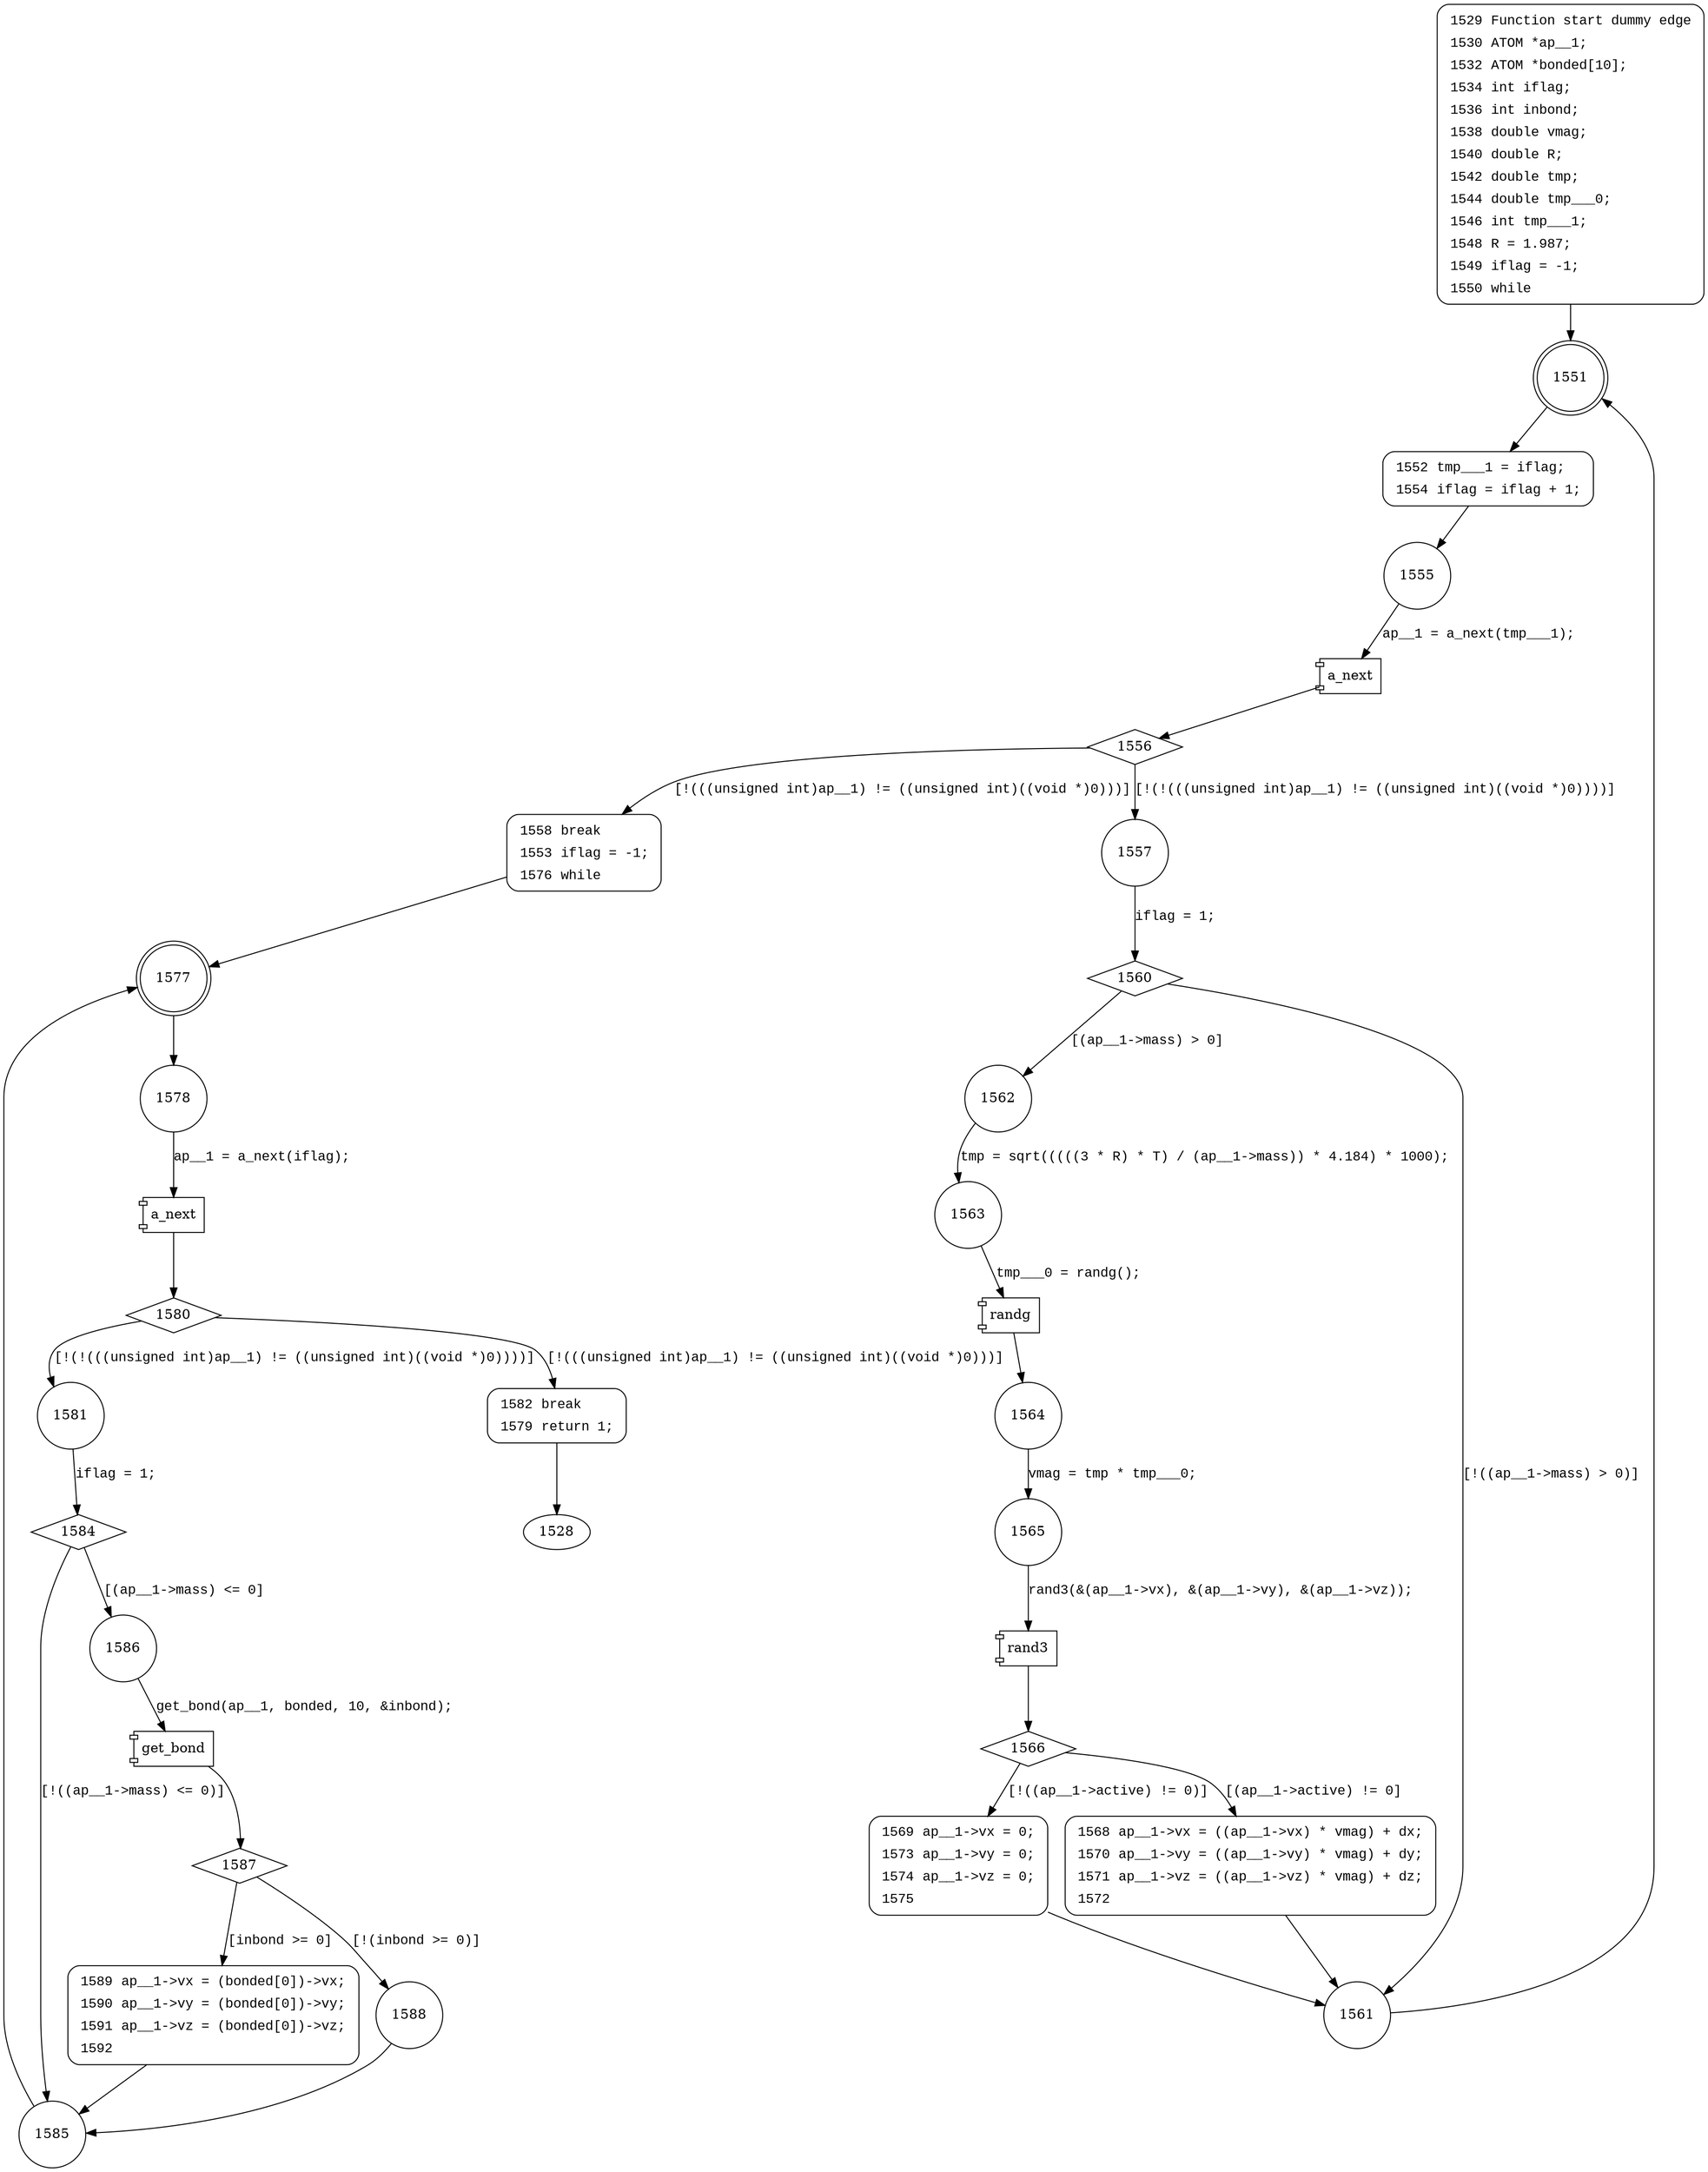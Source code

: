 digraph v_maxwell {
1551 [shape="doublecircle"]
1552 [shape="circle"]
1555 [shape="circle"]
1556 [shape="diamond"]
1557 [shape="circle"]
1558 [shape="circle"]
1577 [shape="doublecircle"]
1578 [shape="circle"]
1580 [shape="diamond"]
1581 [shape="circle"]
1582 [shape="circle"]
1584 [shape="diamond"]
1585 [shape="circle"]
1586 [shape="circle"]
1587 [shape="diamond"]
1588 [shape="circle"]
1589 [shape="circle"]
1560 [shape="diamond"]
1561 [shape="circle"]
1562 [shape="circle"]
1563 [shape="circle"]
1564 [shape="circle"]
1565 [shape="circle"]
1566 [shape="diamond"]
1569 [shape="circle"]
1568 [shape="circle"]
1529 [style="filled,bold" penwidth="1" fillcolor="white" fontname="Courier New" shape="Mrecord" label=<<table border="0" cellborder="0" cellpadding="3" bgcolor="white"><tr><td align="right">1529</td><td align="left">Function start dummy edge</td></tr><tr><td align="right">1530</td><td align="left">ATOM *ap__1;</td></tr><tr><td align="right">1532</td><td align="left">ATOM *bonded[10];</td></tr><tr><td align="right">1534</td><td align="left">int iflag;</td></tr><tr><td align="right">1536</td><td align="left">int inbond;</td></tr><tr><td align="right">1538</td><td align="left">double vmag;</td></tr><tr><td align="right">1540</td><td align="left">double R;</td></tr><tr><td align="right">1542</td><td align="left">double tmp;</td></tr><tr><td align="right">1544</td><td align="left">double tmp___0;</td></tr><tr><td align="right">1546</td><td align="left">int tmp___1;</td></tr><tr><td align="right">1548</td><td align="left">R = 1.987;</td></tr><tr><td align="right">1549</td><td align="left">iflag = -1;</td></tr><tr><td align="right">1550</td><td align="left">while</td></tr></table>>]
1529 -> 1551[label=""]
1552 [style="filled,bold" penwidth="1" fillcolor="white" fontname="Courier New" shape="Mrecord" label=<<table border="0" cellborder="0" cellpadding="3" bgcolor="white"><tr><td align="right">1552</td><td align="left">tmp___1 = iflag;</td></tr><tr><td align="right">1554</td><td align="left">iflag = iflag + 1;</td></tr></table>>]
1552 -> 1555[label=""]
1558 [style="filled,bold" penwidth="1" fillcolor="white" fontname="Courier New" shape="Mrecord" label=<<table border="0" cellborder="0" cellpadding="3" bgcolor="white"><tr><td align="right">1558</td><td align="left">break</td></tr><tr><td align="right">1553</td><td align="left">iflag = -1;</td></tr><tr><td align="right">1576</td><td align="left">while</td></tr></table>>]
1558 -> 1577[label=""]
1582 [style="filled,bold" penwidth="1" fillcolor="white" fontname="Courier New" shape="Mrecord" label=<<table border="0" cellborder="0" cellpadding="3" bgcolor="white"><tr><td align="right">1582</td><td align="left">break</td></tr><tr><td align="right">1579</td><td align="left">return 1;</td></tr></table>>]
1582 -> 1528[label=""]
1589 [style="filled,bold" penwidth="1" fillcolor="white" fontname="Courier New" shape="Mrecord" label=<<table border="0" cellborder="0" cellpadding="3" bgcolor="white"><tr><td align="right">1589</td><td align="left">ap__1-&gt;vx = (bonded[0])-&gt;vx;</td></tr><tr><td align="right">1590</td><td align="left">ap__1-&gt;vy = (bonded[0])-&gt;vy;</td></tr><tr><td align="right">1591</td><td align="left">ap__1-&gt;vz = (bonded[0])-&gt;vz;</td></tr><tr><td align="right">1592</td><td align="left"></td></tr></table>>]
1589 -> 1585[label=""]
1568 [style="filled,bold" penwidth="1" fillcolor="white" fontname="Courier New" shape="Mrecord" label=<<table border="0" cellborder="0" cellpadding="3" bgcolor="white"><tr><td align="right">1568</td><td align="left">ap__1-&gt;vx = ((ap__1-&gt;vx) * vmag) + dx;</td></tr><tr><td align="right">1570</td><td align="left">ap__1-&gt;vy = ((ap__1-&gt;vy) * vmag) + dy;</td></tr><tr><td align="right">1571</td><td align="left">ap__1-&gt;vz = ((ap__1-&gt;vz) * vmag) + dz;</td></tr><tr><td align="right">1572</td><td align="left"></td></tr></table>>]
1568 -> 1561[label=""]
1569 [style="filled,bold" penwidth="1" fillcolor="white" fontname="Courier New" shape="Mrecord" label=<<table border="0" cellborder="0" cellpadding="3" bgcolor="white"><tr><td align="right">1569</td><td align="left">ap__1-&gt;vx = 0;</td></tr><tr><td align="right">1573</td><td align="left">ap__1-&gt;vy = 0;</td></tr><tr><td align="right">1574</td><td align="left">ap__1-&gt;vz = 0;</td></tr><tr><td align="right">1575</td><td align="left"></td></tr></table>>]
1569 -> 1561[label=""]
1551 -> 1552 [label="" fontname="Courier New"]
100026 [shape="component" label="a_next"]
1555 -> 100026 [label="ap__1 = a_next(tmp___1);" fontname="Courier New"]
100026 -> 1556 [label="" fontname="Courier New"]
1556 -> 1557 [label="[!(!(((unsigned int)ap__1) != ((unsigned int)((void *)0))))]" fontname="Courier New"]
1556 -> 1558 [label="[!(((unsigned int)ap__1) != ((unsigned int)((void *)0)))]" fontname="Courier New"]
1577 -> 1578 [label="" fontname="Courier New"]
100027 [shape="component" label="a_next"]
1578 -> 100027 [label="ap__1 = a_next(iflag);" fontname="Courier New"]
100027 -> 1580 [label="" fontname="Courier New"]
1580 -> 1581 [label="[!(!(((unsigned int)ap__1) != ((unsigned int)((void *)0))))]" fontname="Courier New"]
1580 -> 1582 [label="[!(((unsigned int)ap__1) != ((unsigned int)((void *)0)))]" fontname="Courier New"]
1581 -> 1584 [label="iflag = 1;" fontname="Courier New"]
1584 -> 1585 [label="[!((ap__1->mass) <= 0)]" fontname="Courier New"]
1584 -> 1586 [label="[(ap__1->mass) <= 0]" fontname="Courier New"]
100028 [shape="component" label="get_bond"]
1586 -> 100028 [label="get_bond(ap__1, bonded, 10, &inbond);" fontname="Courier New"]
100028 -> 1587 [label="" fontname="Courier New"]
1587 -> 1588 [label="[!(inbond >= 0)]" fontname="Courier New"]
1587 -> 1589 [label="[inbond >= 0]" fontname="Courier New"]
1585 -> 1577 [label="" fontname="Courier New"]
1557 -> 1560 [label="iflag = 1;" fontname="Courier New"]
1560 -> 1561 [label="[!((ap__1->mass) > 0)]" fontname="Courier New"]
1560 -> 1562 [label="[(ap__1->mass) > 0]" fontname="Courier New"]
100029 [shape="component" label="randg"]
1563 -> 100029 [label="tmp___0 = randg();" fontname="Courier New"]
100029 -> 1564 [label="" fontname="Courier New"]
100030 [shape="component" label="rand3"]
1565 -> 100030 [label="rand3(&(ap__1->vx), &(ap__1->vy), &(ap__1->vz));" fontname="Courier New"]
100030 -> 1566 [label="" fontname="Courier New"]
1566 -> 1569 [label="[!((ap__1->active) != 0)]" fontname="Courier New"]
1566 -> 1568 [label="[(ap__1->active) != 0]" fontname="Courier New"]
1561 -> 1551 [label="" fontname="Courier New"]
1588 -> 1585 [label="" fontname="Courier New"]
1562 -> 1563 [label="tmp = sqrt(((((3 * R) * T) / (ap__1->mass)) * 4.184) * 1000);" fontname="Courier New"]
1564 -> 1565 [label="vmag = tmp * tmp___0;" fontname="Courier New"]
}